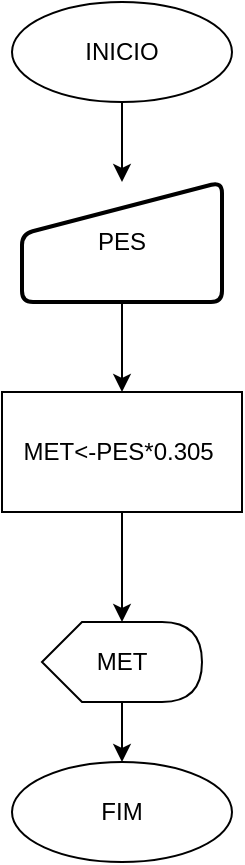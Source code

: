 <mxfile version="14.5.1" type="device"><diagram id="8z4w9W2TZPBu08AaJZ-U" name="Página-1"><mxGraphModel dx="420" dy="511" grid="1" gridSize="10" guides="1" tooltips="1" connect="1" arrows="1" fold="1" page="1" pageScale="1" pageWidth="827" pageHeight="1169" math="0" shadow="0"><root><mxCell id="0"/><mxCell id="1" parent="0"/><mxCell id="sHB56A83M60nuqHoi34v-2" value="" style="edgeStyle=orthogonalEdgeStyle;rounded=0;orthogonalLoop=1;jettySize=auto;html=1;" edge="1" parent="1" source="A_GcVi7A5ckX5fxx6tVo-1" target="sHB56A83M60nuqHoi34v-1"><mxGeometry relative="1" as="geometry"/></mxCell><mxCell id="A_GcVi7A5ckX5fxx6tVo-1" value="INICIO" style="ellipse;whiteSpace=wrap;html=1;" parent="1" vertex="1"><mxGeometry x="130" y="40" width="110" height="50" as="geometry"/></mxCell><mxCell id="A_GcVi7A5ckX5fxx6tVo-2" value="FIM" style="ellipse;whiteSpace=wrap;html=1;" parent="1" vertex="1"><mxGeometry x="130" y="420" width="110" height="50" as="geometry"/></mxCell><mxCell id="A_GcVi7A5ckX5fxx6tVo-8" value="" style="edgeStyle=none;rounded=0;orthogonalLoop=1;jettySize=auto;html=1;" parent="1" source="A_GcVi7A5ckX5fxx6tVo-5" target="A_GcVi7A5ckX5fxx6tVo-7" edge="1"><mxGeometry relative="1" as="geometry"/></mxCell><mxCell id="A_GcVi7A5ckX5fxx6tVo-5" value="MET&amp;lt;-PES*0.305&amp;nbsp;" style="whiteSpace=wrap;html=1;" parent="1" vertex="1"><mxGeometry x="125" y="235" width="120" height="60" as="geometry"/></mxCell><mxCell id="A_GcVi7A5ckX5fxx6tVo-9" value="" style="edgeStyle=none;rounded=0;orthogonalLoop=1;jettySize=auto;html=1;" parent="1" source="A_GcVi7A5ckX5fxx6tVo-7" target="A_GcVi7A5ckX5fxx6tVo-2" edge="1"><mxGeometry relative="1" as="geometry"/></mxCell><mxCell id="A_GcVi7A5ckX5fxx6tVo-7" value="MET" style="shape=display;whiteSpace=wrap;html=1;" parent="1" vertex="1"><mxGeometry x="145" y="350" width="80" height="40" as="geometry"/></mxCell><mxCell id="sHB56A83M60nuqHoi34v-3" value="" style="edgeStyle=orthogonalEdgeStyle;rounded=0;orthogonalLoop=1;jettySize=auto;html=1;" edge="1" parent="1" source="sHB56A83M60nuqHoi34v-1" target="A_GcVi7A5ckX5fxx6tVo-5"><mxGeometry relative="1" as="geometry"/></mxCell><mxCell id="sHB56A83M60nuqHoi34v-1" value="&lt;span&gt;PES&lt;/span&gt;" style="html=1;strokeWidth=2;shape=manualInput;whiteSpace=wrap;rounded=1;size=26;arcSize=11;" vertex="1" parent="1"><mxGeometry x="135" y="130" width="100" height="60" as="geometry"/></mxCell></root></mxGraphModel></diagram></mxfile>